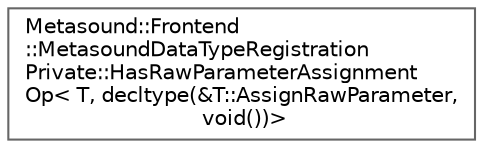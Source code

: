 digraph "Graphical Class Hierarchy"
{
 // INTERACTIVE_SVG=YES
 // LATEX_PDF_SIZE
  bgcolor="transparent";
  edge [fontname=Helvetica,fontsize=10,labelfontname=Helvetica,labelfontsize=10];
  node [fontname=Helvetica,fontsize=10,shape=box,height=0.2,width=0.4];
  rankdir="LR";
  Node0 [id="Node000000",label="Metasound::Frontend\l::MetasoundDataTypeRegistration\lPrivate::HasRawParameterAssignment\lOp\< T, decltype(&T::AssignRawParameter,\l void())\>",height=0.2,width=0.4,color="grey40", fillcolor="white", style="filled",URL="$de/da2/structMetasound_1_1Frontend_1_1MetasoundDataTypeRegistrationPrivate_1_1HasRawParameterAssignment9685f7f8c9f03512ea784dac06b1e593.html",tooltip=" "];
}
